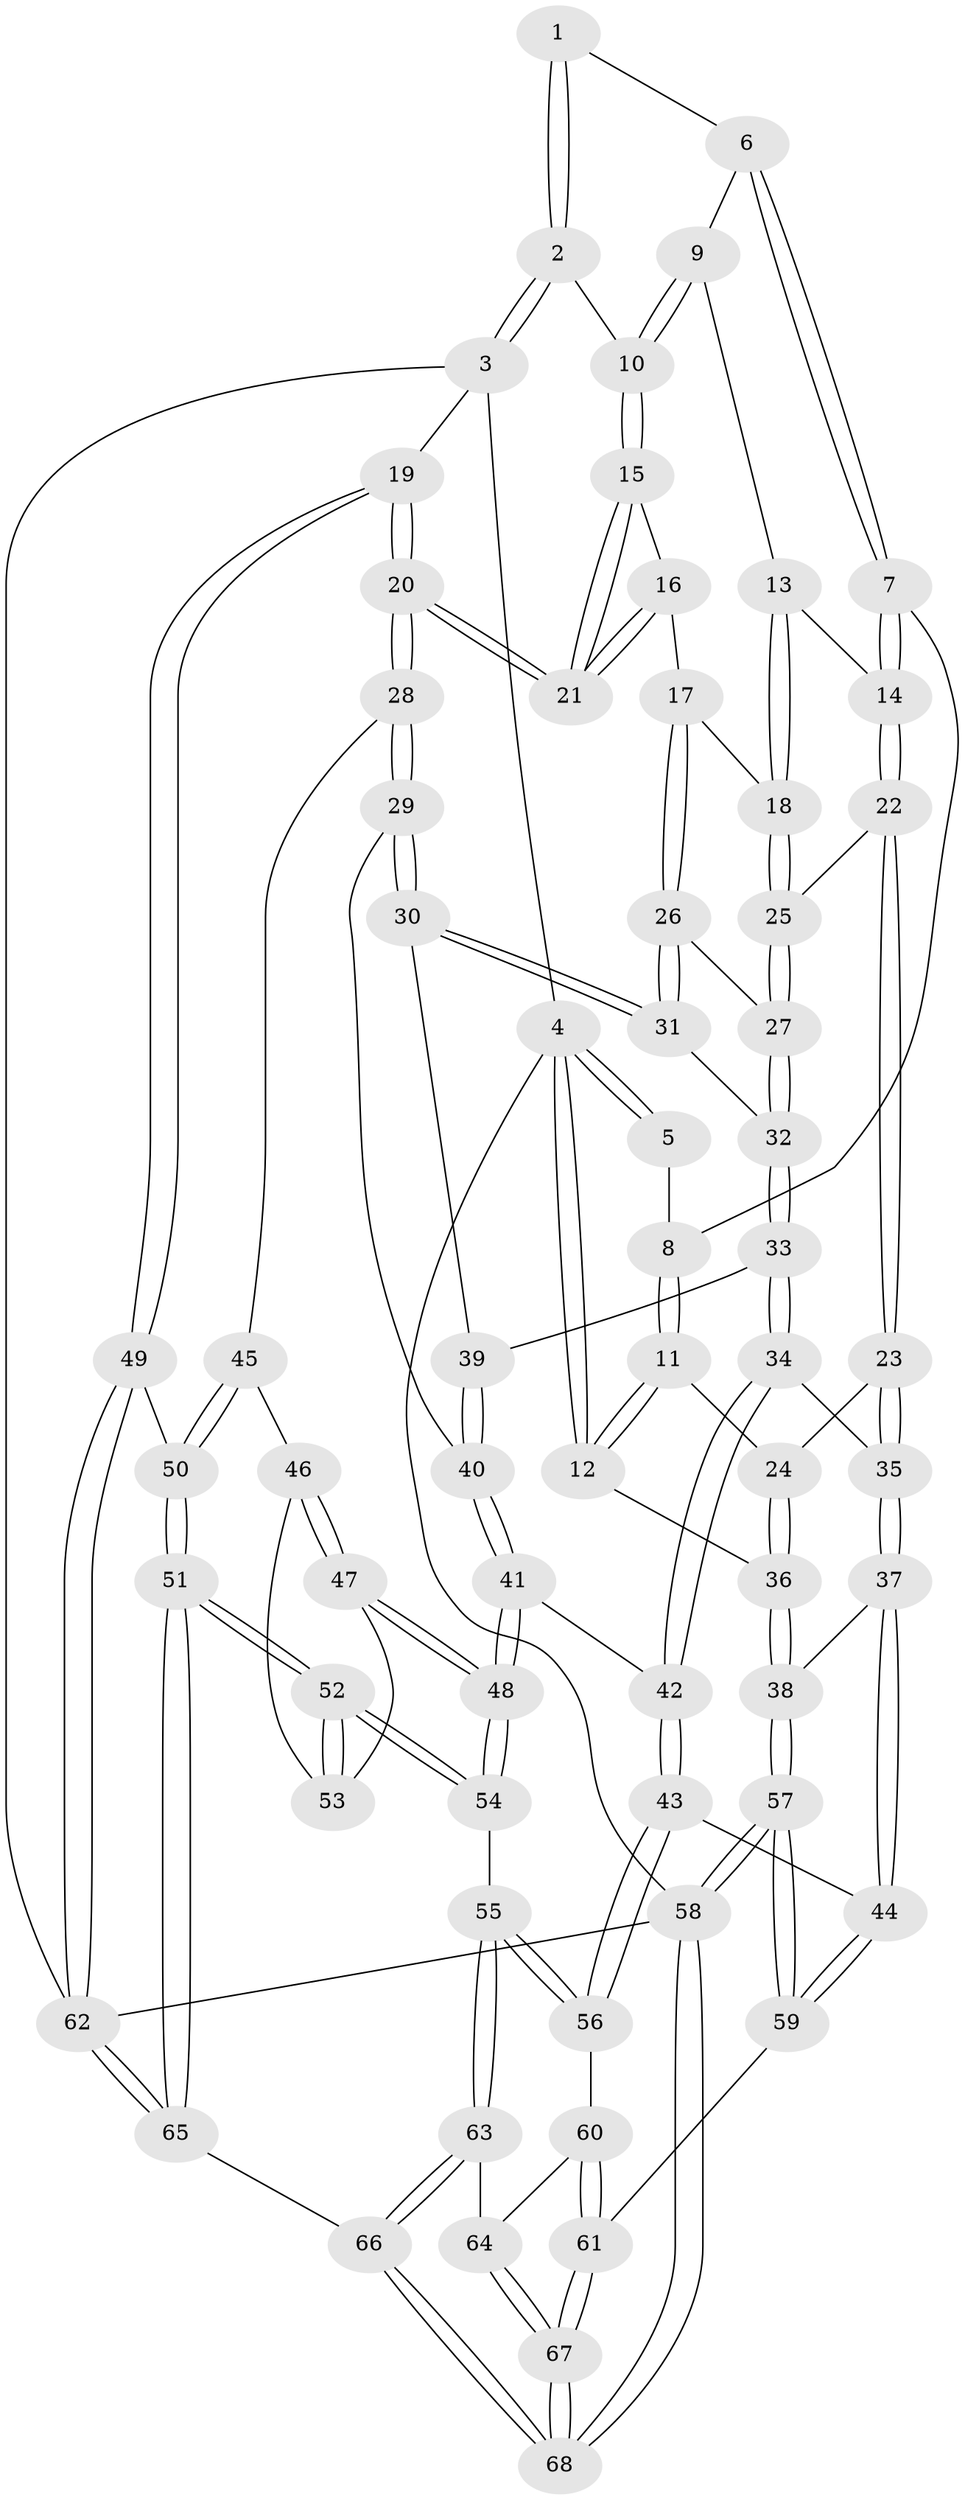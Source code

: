 // Generated by graph-tools (version 1.1) at 2025/38/03/09/25 02:38:27]
// undirected, 68 vertices, 167 edges
graph export_dot {
graph [start="1"]
  node [color=gray90,style=filled];
  1 [pos="+0.42232064835330624+0"];
  2 [pos="+0.8691348523167706+0"];
  3 [pos="+1+0"];
  4 [pos="+0+0"];
  5 [pos="+0.18184782680660905+0"];
  6 [pos="+0.4236420953529616+0.1221437147591463"];
  7 [pos="+0.3818030255085465+0.1820209906896724"];
  8 [pos="+0.2042322397555966+0.08010285974380081"];
  9 [pos="+0.6305225531781583+0.09583099834248969"];
  10 [pos="+0.8051139219679888+0"];
  11 [pos="+0.12145829519843877+0.22277856651830238"];
  12 [pos="+0+0.210442425873178"];
  13 [pos="+0.6130529744849058+0.12567531848018706"];
  14 [pos="+0.4008219920526519+0.24946552516792994"];
  15 [pos="+0.7955272235687056+0.006020343458297178"];
  16 [pos="+0.7149279852182382+0.29996288894636214"];
  17 [pos="+0.6570168777640152+0.3241367784454903"];
  18 [pos="+0.563407225403599+0.2914863352642857"];
  19 [pos="+1+0.5578867324249611"];
  20 [pos="+0.9140763115944059+0.5309587205956644"];
  21 [pos="+0.8684842657750608+0.46088534138757453"];
  22 [pos="+0.4026299508877017+0.28473227210005336"];
  23 [pos="+0.19707385552684525+0.35715185435603614"];
  24 [pos="+0.1915610520348557+0.3535362795820416"];
  25 [pos="+0.45847345424539465+0.33550234736605533"];
  26 [pos="+0.64289761060586+0.4164667994280444"];
  27 [pos="+0.4594883093760611+0.3422821208037509"];
  28 [pos="+0.8205650598713835+0.551918185521454"];
  29 [pos="+0.703882618037817+0.5332318687292262"];
  30 [pos="+0.6626159254220519+0.4940582823257071"];
  31 [pos="+0.6526111621077872+0.4754304415626381"];
  32 [pos="+0.4598551342952942+0.3972537554765248"];
  33 [pos="+0.4348750407915612+0.4928749744998817"];
  34 [pos="+0.4106039029970179+0.5079220166437031"];
  35 [pos="+0.21935107616016006+0.43588920902505024"];
  36 [pos="+0+0.534994459162897"];
  37 [pos="+0.16583564128798062+0.6321706488354256"];
  38 [pos="+0+0.5549663566162292"];
  39 [pos="+0.4661939951260339+0.5131361221855888"];
  40 [pos="+0.5609026428184362+0.6386131774827314"];
  41 [pos="+0.5522453195671415+0.669775593769826"];
  42 [pos="+0.35360126949274184+0.6270902339216952"];
  43 [pos="+0.2888851226323641+0.6916355160462809"];
  44 [pos="+0.21396233748345253+0.6904279507144966"];
  45 [pos="+0.7325400500483373+0.6866654955281011"];
  46 [pos="+0.7190273678479805+0.6964699488056019"];
  47 [pos="+0.5904617633123002+0.7331364137799412"];
  48 [pos="+0.5580965981980807+0.7351354715976792"];
  49 [pos="+1+0.6158769908991395"];
  50 [pos="+0.7914850011193486+0.8707898475220569"];
  51 [pos="+0.7686143265023989+0.9038073707050289"];
  52 [pos="+0.743117235329166+0.8877384651960256"];
  53 [pos="+0.6997998397160511+0.7849358895083107"];
  54 [pos="+0.5159921856036337+0.8216804252862449"];
  55 [pos="+0.505039079970002+0.8296906128657829"];
  56 [pos="+0.35263175861114293+0.7523199430033644"];
  57 [pos="+0+0.7472265819170244"];
  58 [pos="+0+1"];
  59 [pos="+0.1441436626290092+0.8468722955274612"];
  60 [pos="+0.31302847750992485+0.8948031580647877"];
  61 [pos="+0.14634067104341536+0.8625071345672413"];
  62 [pos="+1+1"];
  63 [pos="+0.47398302693211364+0.9728114865656107"];
  64 [pos="+0.34158859357940125+0.9338050305735895"];
  65 [pos="+0.8136326527325897+1"];
  66 [pos="+0.521696334136564+1"];
  67 [pos="+0.11895894622878309+1"];
  68 [pos="+0.025411097630204913+1"];
  1 -- 2;
  1 -- 2;
  1 -- 6;
  2 -- 3;
  2 -- 3;
  2 -- 10;
  3 -- 4;
  3 -- 19;
  3 -- 62;
  4 -- 5;
  4 -- 5;
  4 -- 12;
  4 -- 12;
  4 -- 58;
  5 -- 8;
  6 -- 7;
  6 -- 7;
  6 -- 9;
  7 -- 8;
  7 -- 14;
  7 -- 14;
  8 -- 11;
  8 -- 11;
  9 -- 10;
  9 -- 10;
  9 -- 13;
  10 -- 15;
  10 -- 15;
  11 -- 12;
  11 -- 12;
  11 -- 24;
  12 -- 36;
  13 -- 14;
  13 -- 18;
  13 -- 18;
  14 -- 22;
  14 -- 22;
  15 -- 16;
  15 -- 21;
  15 -- 21;
  16 -- 17;
  16 -- 21;
  16 -- 21;
  17 -- 18;
  17 -- 26;
  17 -- 26;
  18 -- 25;
  18 -- 25;
  19 -- 20;
  19 -- 20;
  19 -- 49;
  19 -- 49;
  20 -- 21;
  20 -- 21;
  20 -- 28;
  20 -- 28;
  22 -- 23;
  22 -- 23;
  22 -- 25;
  23 -- 24;
  23 -- 35;
  23 -- 35;
  24 -- 36;
  24 -- 36;
  25 -- 27;
  25 -- 27;
  26 -- 27;
  26 -- 31;
  26 -- 31;
  27 -- 32;
  27 -- 32;
  28 -- 29;
  28 -- 29;
  28 -- 45;
  29 -- 30;
  29 -- 30;
  29 -- 40;
  30 -- 31;
  30 -- 31;
  30 -- 39;
  31 -- 32;
  32 -- 33;
  32 -- 33;
  33 -- 34;
  33 -- 34;
  33 -- 39;
  34 -- 35;
  34 -- 42;
  34 -- 42;
  35 -- 37;
  35 -- 37;
  36 -- 38;
  36 -- 38;
  37 -- 38;
  37 -- 44;
  37 -- 44;
  38 -- 57;
  38 -- 57;
  39 -- 40;
  39 -- 40;
  40 -- 41;
  40 -- 41;
  41 -- 42;
  41 -- 48;
  41 -- 48;
  42 -- 43;
  42 -- 43;
  43 -- 44;
  43 -- 56;
  43 -- 56;
  44 -- 59;
  44 -- 59;
  45 -- 46;
  45 -- 50;
  45 -- 50;
  46 -- 47;
  46 -- 47;
  46 -- 53;
  47 -- 48;
  47 -- 48;
  47 -- 53;
  48 -- 54;
  48 -- 54;
  49 -- 50;
  49 -- 62;
  49 -- 62;
  50 -- 51;
  50 -- 51;
  51 -- 52;
  51 -- 52;
  51 -- 65;
  51 -- 65;
  52 -- 53;
  52 -- 53;
  52 -- 54;
  52 -- 54;
  54 -- 55;
  55 -- 56;
  55 -- 56;
  55 -- 63;
  55 -- 63;
  56 -- 60;
  57 -- 58;
  57 -- 58;
  57 -- 59;
  57 -- 59;
  58 -- 68;
  58 -- 68;
  58 -- 62;
  59 -- 61;
  60 -- 61;
  60 -- 61;
  60 -- 64;
  61 -- 67;
  61 -- 67;
  62 -- 65;
  62 -- 65;
  63 -- 64;
  63 -- 66;
  63 -- 66;
  64 -- 67;
  64 -- 67;
  65 -- 66;
  66 -- 68;
  66 -- 68;
  67 -- 68;
  67 -- 68;
}
